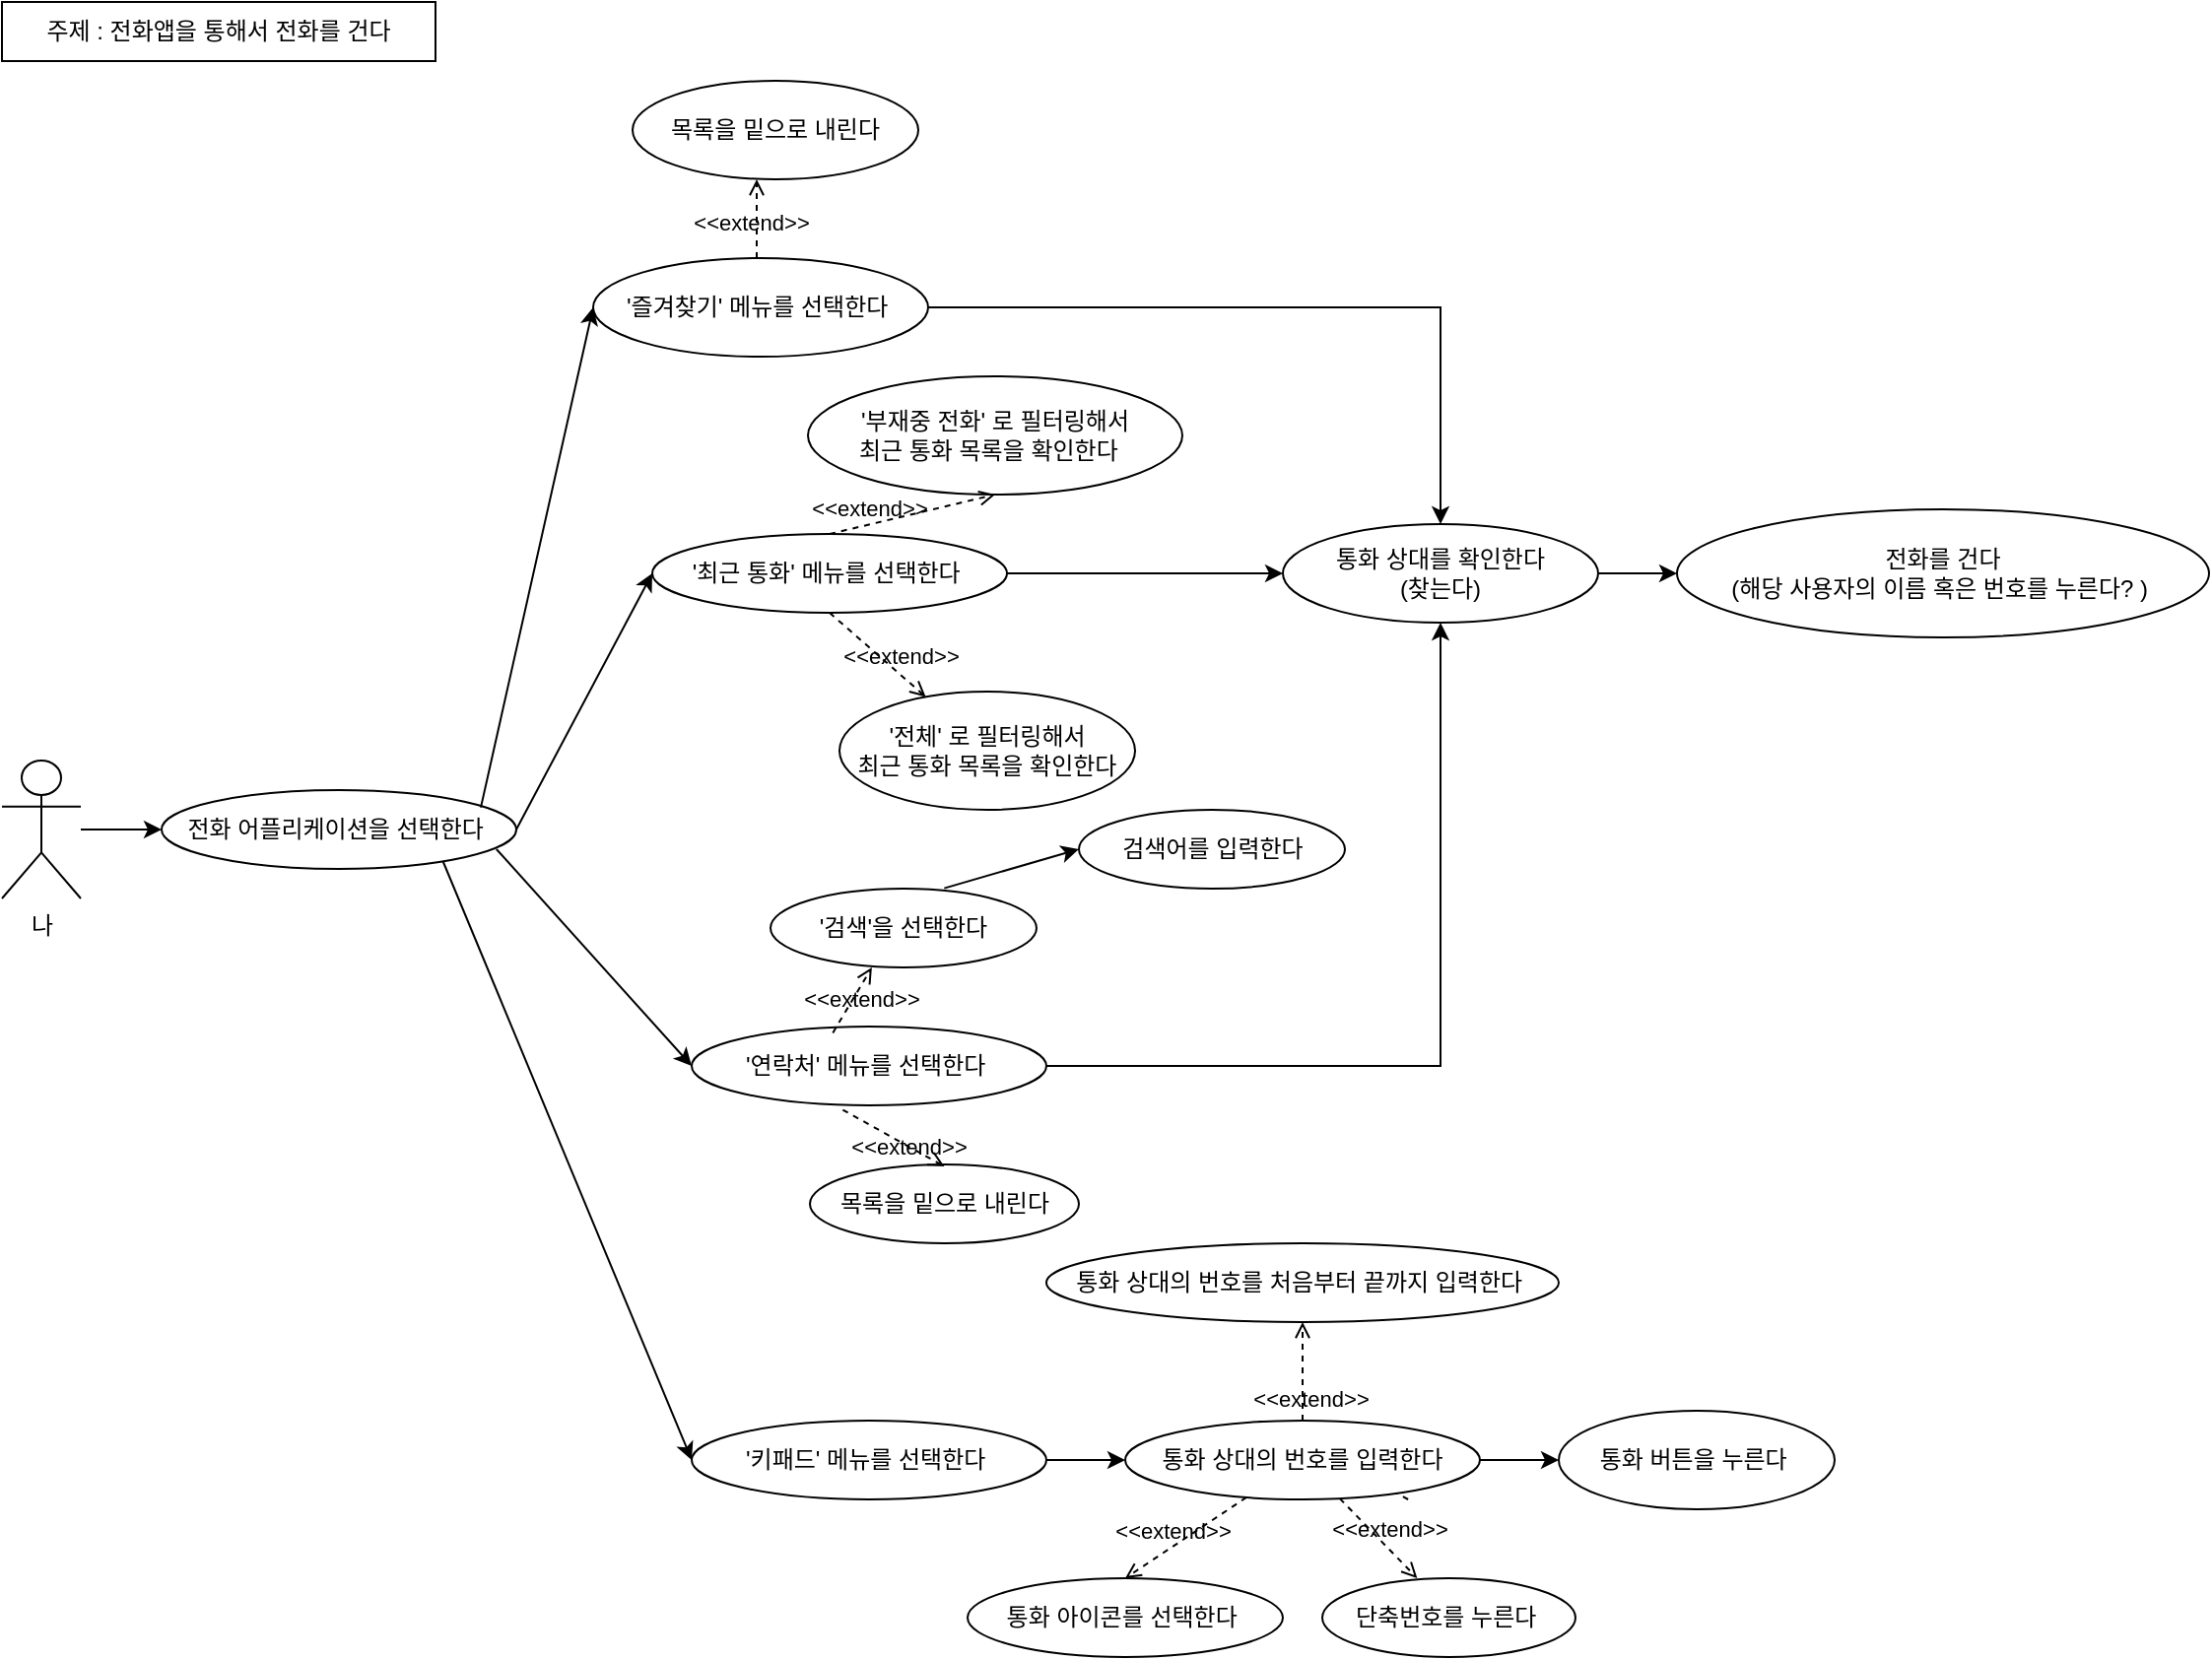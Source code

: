 <mxfile version="21.6.7" type="github">
  <diagram name="페이지-1" id="-gUJO7mvoviYp6cwUs_T">
    <mxGraphModel dx="1887" dy="1002" grid="1" gridSize="10" guides="1" tooltips="1" connect="1" arrows="1" fold="1" page="1" pageScale="1" pageWidth="827" pageHeight="1169" math="0" shadow="0">
      <root>
        <mxCell id="0" />
        <mxCell id="1" parent="0" />
        <mxCell id="oBkjq00Kx3VTGTsn0A3z-1" value="주제 : 전화앱을 통해서 전화를 건다" style="rounded=0;whiteSpace=wrap;html=1;" vertex="1" parent="1">
          <mxGeometry y="80" width="220" height="30" as="geometry" />
        </mxCell>
        <mxCell id="oBkjq00Kx3VTGTsn0A3z-50" value="" style="edgeStyle=orthogonalEdgeStyle;rounded=0;orthogonalLoop=1;jettySize=auto;html=1;" edge="1" parent="1" source="oBkjq00Kx3VTGTsn0A3z-2" target="oBkjq00Kx3VTGTsn0A3z-8">
          <mxGeometry relative="1" as="geometry" />
        </mxCell>
        <mxCell id="oBkjq00Kx3VTGTsn0A3z-2" value="나" style="shape=umlActor;verticalLabelPosition=bottom;verticalAlign=top;html=1;outlineConnect=0;" vertex="1" parent="1">
          <mxGeometry y="465" width="40" height="70" as="geometry" />
        </mxCell>
        <mxCell id="oBkjq00Kx3VTGTsn0A3z-8" value="전화 어플리케이션을 선택한다&amp;nbsp;" style="ellipse;whiteSpace=wrap;html=1;" vertex="1" parent="1">
          <mxGeometry x="81" y="480" width="180" height="40" as="geometry" />
        </mxCell>
        <mxCell id="oBkjq00Kx3VTGTsn0A3z-43" value="" style="edgeStyle=orthogonalEdgeStyle;rounded=0;orthogonalLoop=1;jettySize=auto;html=1;" edge="1" parent="1" source="oBkjq00Kx3VTGTsn0A3z-9" target="oBkjq00Kx3VTGTsn0A3z-16">
          <mxGeometry relative="1" as="geometry" />
        </mxCell>
        <mxCell id="oBkjq00Kx3VTGTsn0A3z-9" value="&#39;즐겨찾기&#39; 메뉴를 선택한다&amp;nbsp;" style="ellipse;whiteSpace=wrap;html=1;" vertex="1" parent="1">
          <mxGeometry x="300" y="210" width="170" height="50" as="geometry" />
        </mxCell>
        <mxCell id="oBkjq00Kx3VTGTsn0A3z-42" value="" style="edgeStyle=orthogonalEdgeStyle;rounded=0;orthogonalLoop=1;jettySize=auto;html=1;" edge="1" parent="1" source="oBkjq00Kx3VTGTsn0A3z-10" target="oBkjq00Kx3VTGTsn0A3z-16">
          <mxGeometry relative="1" as="geometry" />
        </mxCell>
        <mxCell id="oBkjq00Kx3VTGTsn0A3z-10" value="&#39;최근 통화&#39; 메뉴를 선택한다&amp;nbsp;" style="ellipse;whiteSpace=wrap;html=1;" vertex="1" parent="1">
          <mxGeometry x="330" y="350" width="180" height="40" as="geometry" />
        </mxCell>
        <mxCell id="oBkjq00Kx3VTGTsn0A3z-40" value="" style="edgeStyle=orthogonalEdgeStyle;rounded=0;orthogonalLoop=1;jettySize=auto;html=1;" edge="1" parent="1" source="oBkjq00Kx3VTGTsn0A3z-11" target="oBkjq00Kx3VTGTsn0A3z-16">
          <mxGeometry relative="1" as="geometry" />
        </mxCell>
        <mxCell id="oBkjq00Kx3VTGTsn0A3z-11" value="&#39;연락처&#39; 메뉴를 선택한다&amp;nbsp;" style="ellipse;whiteSpace=wrap;html=1;" vertex="1" parent="1">
          <mxGeometry x="350" y="600" width="180" height="40" as="geometry" />
        </mxCell>
        <mxCell id="oBkjq00Kx3VTGTsn0A3z-36" value="" style="edgeStyle=orthogonalEdgeStyle;rounded=0;orthogonalLoop=1;jettySize=auto;html=1;" edge="1" parent="1" source="oBkjq00Kx3VTGTsn0A3z-12" target="oBkjq00Kx3VTGTsn0A3z-25">
          <mxGeometry relative="1" as="geometry" />
        </mxCell>
        <mxCell id="oBkjq00Kx3VTGTsn0A3z-14" value="&#39;부재중 전화&#39; 로 필터링해서 &lt;br&gt;최근 통화 목록을 확인한다&amp;nbsp;&amp;nbsp;" style="ellipse;whiteSpace=wrap;html=1;" vertex="1" parent="1">
          <mxGeometry x="409" y="270" width="190" height="60" as="geometry" />
        </mxCell>
        <mxCell id="oBkjq00Kx3VTGTsn0A3z-15" value="&#39;전체&#39; 로 필터링해서 &lt;br&gt;최근 통화 목록을 확인한다" style="ellipse;whiteSpace=wrap;html=1;" vertex="1" parent="1">
          <mxGeometry x="425" y="430" width="150" height="60" as="geometry" />
        </mxCell>
        <mxCell id="oBkjq00Kx3VTGTsn0A3z-41" value="" style="edgeStyle=orthogonalEdgeStyle;rounded=0;orthogonalLoop=1;jettySize=auto;html=1;" edge="1" parent="1" source="oBkjq00Kx3VTGTsn0A3z-16" target="oBkjq00Kx3VTGTsn0A3z-38">
          <mxGeometry relative="1" as="geometry" />
        </mxCell>
        <mxCell id="oBkjq00Kx3VTGTsn0A3z-16" value="통화 상대를 확인한다&lt;br&gt;(찾는다)" style="ellipse;whiteSpace=wrap;html=1;" vertex="1" parent="1">
          <mxGeometry x="650" y="345" width="160" height="50" as="geometry" />
        </mxCell>
        <mxCell id="oBkjq00Kx3VTGTsn0A3z-17" value="&amp;lt;&amp;lt;extend&amp;gt;&amp;gt;" style="html=1;verticalAlign=bottom;labelBackgroundColor=none;endArrow=open;endFill=0;dashed=1;rounded=0;exitX=0.5;exitY=1;exitDx=0;exitDy=0;" edge="1" parent="1" source="oBkjq00Kx3VTGTsn0A3z-10" target="oBkjq00Kx3VTGTsn0A3z-15">
          <mxGeometry x="0.469" width="160" relative="1" as="geometry">
            <mxPoint x="615" y="380" as="sourcePoint" />
            <mxPoint x="775" y="380" as="targetPoint" />
            <mxPoint as="offset" />
          </mxGeometry>
        </mxCell>
        <mxCell id="oBkjq00Kx3VTGTsn0A3z-18" value="&amp;lt;&amp;lt;extend&amp;gt;&amp;gt;" style="html=1;verticalAlign=bottom;labelBackgroundColor=none;endArrow=open;endFill=0;dashed=1;rounded=0;exitX=0.5;exitY=0;exitDx=0;exitDy=0;entryX=0.5;entryY=1;entryDx=0;entryDy=0;" edge="1" parent="1" source="oBkjq00Kx3VTGTsn0A3z-10" target="oBkjq00Kx3VTGTsn0A3z-14">
          <mxGeometry x="-0.541" y="-1" width="160" relative="1" as="geometry">
            <mxPoint x="555" y="350" as="sourcePoint" />
            <mxPoint x="545" y="380" as="targetPoint" />
            <mxPoint as="offset" />
          </mxGeometry>
        </mxCell>
        <mxCell id="oBkjq00Kx3VTGTsn0A3z-19" value="&#39;검색&#39;을 선택한다" style="ellipse;whiteSpace=wrap;html=1;" vertex="1" parent="1">
          <mxGeometry x="390" y="530" width="135" height="40" as="geometry" />
        </mxCell>
        <mxCell id="oBkjq00Kx3VTGTsn0A3z-20" value="목록을 밑으로 내린다" style="ellipse;whiteSpace=wrap;html=1;" vertex="1" parent="1">
          <mxGeometry x="410" y="670" width="136.5" height="40" as="geometry" />
        </mxCell>
        <mxCell id="oBkjq00Kx3VTGTsn0A3z-22" value="검색어를 입력한다" style="ellipse;whiteSpace=wrap;html=1;" vertex="1" parent="1">
          <mxGeometry x="546.5" y="490" width="135" height="40" as="geometry" />
        </mxCell>
        <mxCell id="oBkjq00Kx3VTGTsn0A3z-23" value="통화 상대의 번호를 처음부터 끝까지 입력한다&amp;nbsp;" style="ellipse;whiteSpace=wrap;html=1;" vertex="1" parent="1">
          <mxGeometry x="530" y="710" width="260" height="40" as="geometry" />
        </mxCell>
        <mxCell id="oBkjq00Kx3VTGTsn0A3z-24" value="단축번호를 누른다&amp;nbsp;" style="ellipse;whiteSpace=wrap;html=1;" vertex="1" parent="1">
          <mxGeometry x="670" y="880" width="128.5" height="40" as="geometry" />
        </mxCell>
        <mxCell id="oBkjq00Kx3VTGTsn0A3z-25" value="통화 버튼을 누른다&amp;nbsp;" style="ellipse;whiteSpace=wrap;html=1;" vertex="1" parent="1">
          <mxGeometry x="790" y="795" width="140" height="50" as="geometry" />
        </mxCell>
        <mxCell id="oBkjq00Kx3VTGTsn0A3z-26" value="" style="endArrow=classic;html=1;rounded=0;entryX=0;entryY=0.5;entryDx=0;entryDy=0;exitX=1;exitY=0.5;exitDx=0;exitDy=0;" edge="1" parent="1" source="oBkjq00Kx3VTGTsn0A3z-8" target="oBkjq00Kx3VTGTsn0A3z-10">
          <mxGeometry width="50" height="50" relative="1" as="geometry">
            <mxPoint x="220" y="340" as="sourcePoint" />
            <mxPoint x="550" y="350" as="targetPoint" />
          </mxGeometry>
        </mxCell>
        <mxCell id="oBkjq00Kx3VTGTsn0A3z-27" value="" style="endArrow=classic;html=1;rounded=0;entryX=0;entryY=0.5;entryDx=0;entryDy=0;exitX=0.9;exitY=0.22;exitDx=0;exitDy=0;exitPerimeter=0;" edge="1" parent="1" source="oBkjq00Kx3VTGTsn0A3z-8" target="oBkjq00Kx3VTGTsn0A3z-9">
          <mxGeometry width="50" height="50" relative="1" as="geometry">
            <mxPoint x="200" y="320" as="sourcePoint" />
            <mxPoint x="280" y="360" as="targetPoint" />
          </mxGeometry>
        </mxCell>
        <mxCell id="oBkjq00Kx3VTGTsn0A3z-28" value="" style="endArrow=classic;html=1;rounded=0;entryX=0;entryY=0.5;entryDx=0;entryDy=0;exitX=0.944;exitY=0.75;exitDx=0;exitDy=0;exitPerimeter=0;" edge="1" parent="1" source="oBkjq00Kx3VTGTsn0A3z-8" target="oBkjq00Kx3VTGTsn0A3z-11">
          <mxGeometry width="50" height="50" relative="1" as="geometry">
            <mxPoint x="240" y="330" as="sourcePoint" />
            <mxPoint x="440" y="370" as="targetPoint" />
          </mxGeometry>
        </mxCell>
        <mxCell id="oBkjq00Kx3VTGTsn0A3z-29" value="" style="endArrow=classic;html=1;rounded=0;entryX=0;entryY=0.5;entryDx=0;entryDy=0;exitX=0.793;exitY=0.9;exitDx=0;exitDy=0;exitPerimeter=0;" edge="1" parent="1" source="oBkjq00Kx3VTGTsn0A3z-8" target="oBkjq00Kx3VTGTsn0A3z-47">
          <mxGeometry width="50" height="50" relative="1" as="geometry">
            <mxPoint x="232" y="340" as="sourcePoint" />
            <mxPoint x="440" y="645" as="targetPoint" />
          </mxGeometry>
        </mxCell>
        <mxCell id="oBkjq00Kx3VTGTsn0A3z-30" value="&amp;lt;&amp;lt;extend&amp;gt;&amp;gt;" style="html=1;verticalAlign=bottom;labelBackgroundColor=none;endArrow=open;endFill=0;dashed=1;rounded=0;exitX=0.398;exitY=0.08;exitDx=0;exitDy=0;entryX=0.381;entryY=1;entryDx=0;entryDy=0;entryPerimeter=0;exitPerimeter=0;" edge="1" parent="1" source="oBkjq00Kx3VTGTsn0A3z-11" target="oBkjq00Kx3VTGTsn0A3z-19">
          <mxGeometry x="-0.269" y="-8" width="160" relative="1" as="geometry">
            <mxPoint x="489" y="630" as="sourcePoint" />
            <mxPoint x="509" y="550" as="targetPoint" />
            <mxPoint as="offset" />
          </mxGeometry>
        </mxCell>
        <mxCell id="oBkjq00Kx3VTGTsn0A3z-31" value="" style="endArrow=classic;html=1;rounded=0;entryX=0;entryY=0.5;entryDx=0;entryDy=0;exitX=0.653;exitY=-0.005;exitDx=0;exitDy=0;exitPerimeter=0;" edge="1" parent="1" source="oBkjq00Kx3VTGTsn0A3z-19" target="oBkjq00Kx3VTGTsn0A3z-22">
          <mxGeometry width="50" height="50" relative="1" as="geometry">
            <mxPoint x="521.5" y="560" as="sourcePoint" />
            <mxPoint x="550" y="530" as="targetPoint" />
          </mxGeometry>
        </mxCell>
        <mxCell id="oBkjq00Kx3VTGTsn0A3z-32" value="&amp;lt;&amp;lt;extend&amp;gt;&amp;gt;" style="html=1;verticalAlign=bottom;labelBackgroundColor=none;endArrow=open;endFill=0;dashed=1;rounded=0;exitX=0.426;exitY=1.032;exitDx=0;exitDy=0;entryX=0.5;entryY=0;entryDx=0;entryDy=0;exitPerimeter=0;" edge="1" parent="1">
          <mxGeometry x="0.443" y="-8" width="160" relative="1" as="geometry">
            <mxPoint x="426.68" y="642.28" as="sourcePoint" />
            <mxPoint x="478.25" y="671" as="targetPoint" />
            <mxPoint as="offset" />
          </mxGeometry>
        </mxCell>
        <mxCell id="oBkjq00Kx3VTGTsn0A3z-34" value="&amp;lt;&amp;lt;extend&amp;gt;&amp;gt;" style="html=1;verticalAlign=bottom;labelBackgroundColor=none;endArrow=open;endFill=0;dashed=1;rounded=0;entryX=0.375;entryY=0;entryDx=0;entryDy=0;entryPerimeter=0;" edge="1" parent="1" source="oBkjq00Kx3VTGTsn0A3z-12" target="oBkjq00Kx3VTGTsn0A3z-24">
          <mxGeometry x="0.229" y="1" width="160" relative="1" as="geometry">
            <mxPoint x="713.58" y="840" as="sourcePoint" />
            <mxPoint x="729" y="877" as="targetPoint" />
            <mxPoint as="offset" />
            <Array as="points" />
          </mxGeometry>
        </mxCell>
        <mxCell id="oBkjq00Kx3VTGTsn0A3z-35" value="&amp;lt;&amp;lt;extend&amp;gt;&amp;gt;" style="html=1;verticalAlign=bottom;labelBackgroundColor=none;endArrow=open;endFill=0;dashed=1;rounded=0;exitX=0.5;exitY=0;exitDx=0;exitDy=0;entryX=0.5;entryY=1;entryDx=0;entryDy=0;" edge="1" parent="1" source="oBkjq00Kx3VTGTsn0A3z-12" target="oBkjq00Kx3VTGTsn0A3z-23">
          <mxGeometry x="-0.906" y="-4" width="160" relative="1" as="geometry">
            <mxPoint x="681" y="800" as="sourcePoint" />
            <mxPoint x="749" y="757" as="targetPoint" />
            <mxPoint as="offset" />
          </mxGeometry>
        </mxCell>
        <mxCell id="oBkjq00Kx3VTGTsn0A3z-38" value="전화를 건다&lt;br&gt;(해당 사용자의 이름 혹은 번호를 누른다? )&amp;nbsp;" style="ellipse;whiteSpace=wrap;html=1;" vertex="1" parent="1">
          <mxGeometry x="850" y="337.5" width="270" height="65" as="geometry" />
        </mxCell>
        <mxCell id="oBkjq00Kx3VTGTsn0A3z-39" value="" style="html=1;verticalAlign=bottom;labelBackgroundColor=none;endArrow=open;endFill=0;dashed=1;rounded=0;entryX=0.375;entryY=0;entryDx=0;entryDy=0;entryPerimeter=0;" edge="1" parent="1" target="oBkjq00Kx3VTGTsn0A3z-12">
          <mxGeometry x="0.229" y="1" width="160" relative="1" as="geometry">
            <mxPoint x="713.58" y="840" as="sourcePoint" />
            <mxPoint x="727" y="880" as="targetPoint" />
            <mxPoint as="offset" />
            <Array as="points" />
          </mxGeometry>
        </mxCell>
        <mxCell id="oBkjq00Kx3VTGTsn0A3z-12" value="통화 상대의 번호를 입력한다" style="ellipse;whiteSpace=wrap;html=1;" vertex="1" parent="1">
          <mxGeometry x="570" y="800" width="180" height="40" as="geometry" />
        </mxCell>
        <mxCell id="oBkjq00Kx3VTGTsn0A3z-44" value="통화 아이콘를 선택한다&amp;nbsp;" style="ellipse;whiteSpace=wrap;html=1;" vertex="1" parent="1">
          <mxGeometry x="490" y="880" width="160" height="40" as="geometry" />
        </mxCell>
        <mxCell id="oBkjq00Kx3VTGTsn0A3z-45" value="&amp;lt;&amp;lt;extend&amp;gt;&amp;gt;" style="html=1;verticalAlign=bottom;labelBackgroundColor=none;endArrow=open;endFill=0;dashed=1;rounded=0;entryX=0.5;entryY=0;entryDx=0;entryDy=0;" edge="1" parent="1" target="oBkjq00Kx3VTGTsn0A3z-44" source="oBkjq00Kx3VTGTsn0A3z-12">
          <mxGeometry x="0.229" y="1" width="160" relative="1" as="geometry">
            <mxPoint x="501" y="840" as="sourcePoint" />
            <mxPoint x="609.4" y="887.84" as="targetPoint" />
            <mxPoint as="offset" />
            <Array as="points" />
          </mxGeometry>
        </mxCell>
        <mxCell id="oBkjq00Kx3VTGTsn0A3z-48" value="" style="edgeStyle=orthogonalEdgeStyle;rounded=0;orthogonalLoop=1;jettySize=auto;html=1;" edge="1" parent="1" source="oBkjq00Kx3VTGTsn0A3z-47" target="oBkjq00Kx3VTGTsn0A3z-12">
          <mxGeometry relative="1" as="geometry" />
        </mxCell>
        <mxCell id="oBkjq00Kx3VTGTsn0A3z-47" value="&#39;키패드&#39; 메뉴를 선택한다&amp;nbsp;" style="ellipse;whiteSpace=wrap;html=1;" vertex="1" parent="1">
          <mxGeometry x="350" y="800" width="180" height="40" as="geometry" />
        </mxCell>
        <mxCell id="oBkjq00Kx3VTGTsn0A3z-51" value="목록을 밑으로 내린다" style="ellipse;whiteSpace=wrap;html=1;" vertex="1" parent="1">
          <mxGeometry x="320" y="120" width="145" height="50" as="geometry" />
        </mxCell>
        <mxCell id="oBkjq00Kx3VTGTsn0A3z-52" value="&amp;lt;&amp;lt;extend&amp;gt;&amp;gt;" style="html=1;verticalAlign=bottom;labelBackgroundColor=none;endArrow=open;endFill=0;dashed=1;rounded=0;exitX=0.398;exitY=0.08;exitDx=0;exitDy=0;exitPerimeter=0;" edge="1" parent="1">
          <mxGeometry x="-0.5" y="3" width="160" relative="1" as="geometry">
            <mxPoint x="383" y="210" as="sourcePoint" />
            <mxPoint x="383" y="170" as="targetPoint" />
            <mxPoint y="1" as="offset" />
          </mxGeometry>
        </mxCell>
      </root>
    </mxGraphModel>
  </diagram>
</mxfile>
